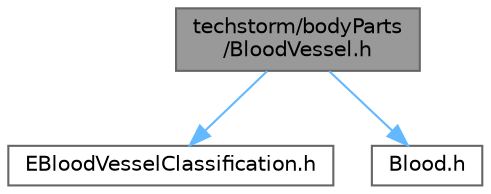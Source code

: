 digraph "techstorm/bodyParts/BloodVessel.h"
{
 // LATEX_PDF_SIZE
  bgcolor="transparent";
  edge [fontname=Helvetica,fontsize=10,labelfontname=Helvetica,labelfontsize=10];
  node [fontname=Helvetica,fontsize=10,shape=box,height=0.2,width=0.4];
  Node1 [id="Node000001",label="techstorm/bodyParts\l/BloodVessel.h",height=0.2,width=0.4,color="gray40", fillcolor="grey60", style="filled", fontcolor="black",tooltip=" "];
  Node1 -> Node2 [id="edge1_Node000001_Node000002",color="steelblue1",style="solid",tooltip=" "];
  Node2 [id="Node000002",label="EBloodVesselClassification.h",height=0.2,width=0.4,color="grey40", fillcolor="white", style="filled",URL="$_e_blood_vessel_classification_8h.html",tooltip=" "];
  Node1 -> Node3 [id="edge2_Node000001_Node000003",color="steelblue1",style="solid",tooltip=" "];
  Node3 [id="Node000003",label="Blood.h",height=0.2,width=0.4,color="grey40", fillcolor="white", style="filled",URL="$_blood_8h.html",tooltip=" "];
}
